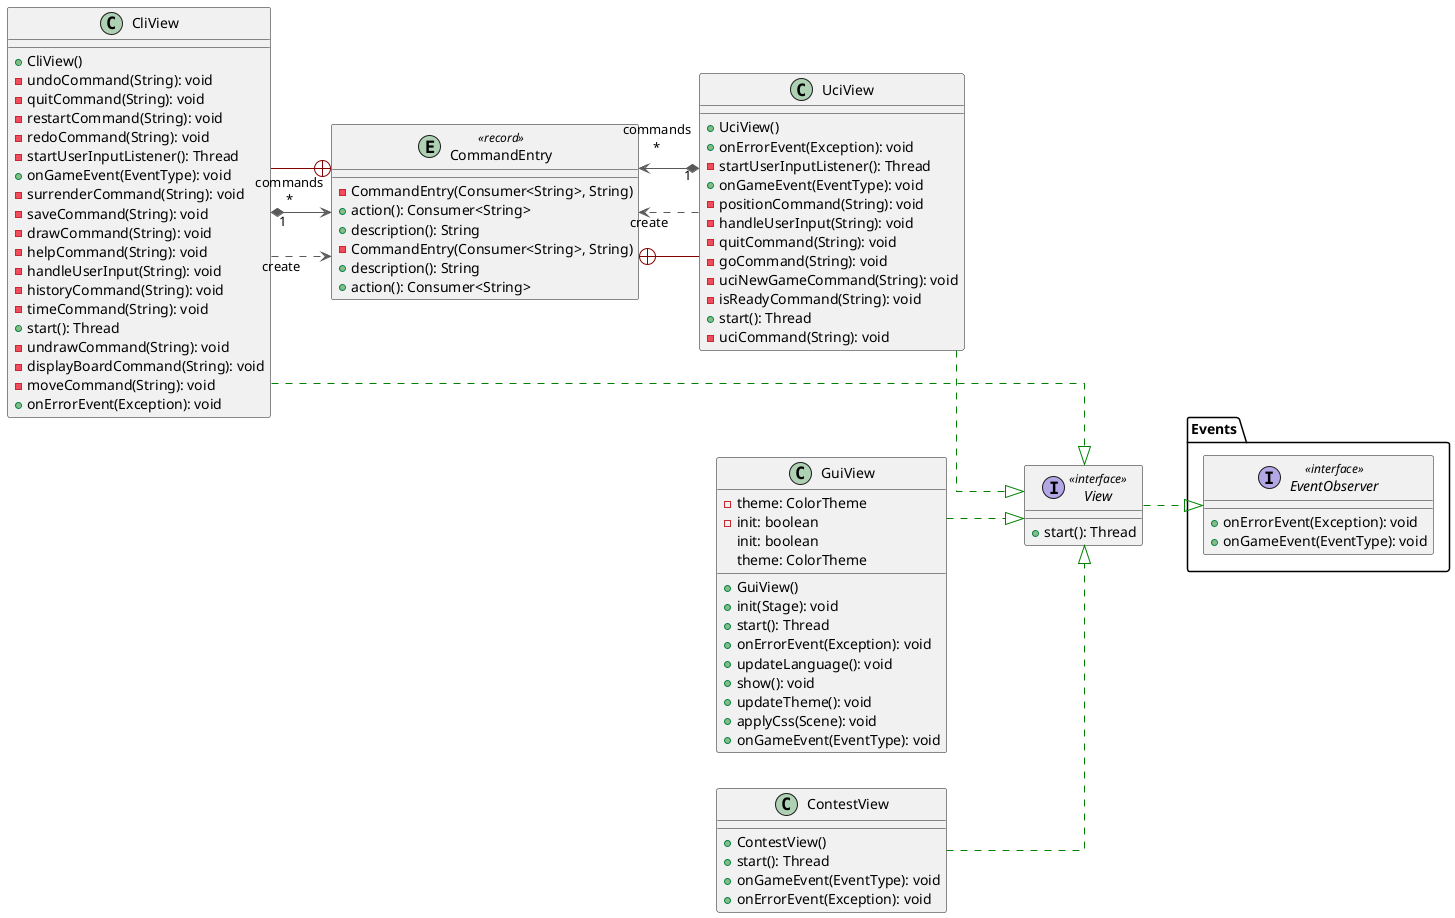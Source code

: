 @startuml

left to right direction
skinparam linetype ortho

class CliView {
  + CliView()
  - undoCommand(String): void
  - quitCommand(String): void
  - restartCommand(String): void
  - redoCommand(String): void
  - startUserInputListener(): Thread
  + onGameEvent(EventType): void
  - surrenderCommand(String): void
  - saveCommand(String): void
  - drawCommand(String): void
  - helpCommand(String): void
  - handleUserInput(String): void
  - historyCommand(String): void
  - timeCommand(String): void
  + start(): Thread
  - undrawCommand(String): void
  - displayBoardCommand(String): void
  - moveCommand(String): void
  + onErrorEvent(Exception): void
}
entity CommandEntry << record >> {
  - CommandEntry(Consumer<String>, String)
  + action(): Consumer<String>
  + description(): String
}
entity CommandEntry << record >> {
  - CommandEntry(Consumer<String>, String)
  + description(): String
  + action(): Consumer<String>
}
class GuiView {
  + GuiView()
  - theme: ColorTheme
  - init: boolean
  + init(Stage): void
  + start(): Thread
  + onErrorEvent(Exception): void
  + updateLanguage(): void
  + show(): void
  + updateTheme(): void
  + applyCss(Scene): void
  + onGameEvent(EventType): void
   init: boolean
   theme: ColorTheme
}
class UciView {
  + UciView()
  + onErrorEvent(Exception): void
  - startUserInputListener(): Thread
  + onGameEvent(EventType): void
  - positionCommand(String): void
  - handleUserInput(String): void
  - quitCommand(String): void
  - goCommand(String): void
  - uciNewGameCommand(String): void
  - isReadyCommand(String): void
  + start(): Thread
  - uciCommand(String): void
}
class ContestView{
  + ContestView()
  + start(): Thread
  + onGameEvent(EventType): void
  + onErrorEvent(Exception): void
}
interface View << interface >> {
  + start(): Thread
}
package Events {
  interface EventObserver << interface >> {
  + onErrorEvent(Exception): void
  + onGameEvent(EventType): void
}
}


CliView       -[#595959,dashed]->  CommandEntry : "«create»"
CliView      "1" *-[#595959,plain]-> "commands\n*" CommandEntry 
CliView       -[#008200,dashed]-^  View         
ContestView       -[#008200,dashed]-^  View         
CommandEntry  +-[#820000,plain]-  CliView      
CommandEntry  +-[#820000,plain]-  UciView      
GuiView       -[#008200,dashed]-^  View         
UciView       -[#595959,dashed]->  CommandEntry : "«create»"
UciView      "1" *-[#595959,plain]-> "commands\n*" CommandEntry 
UciView       -[#008200,dashed]-^  View         
View       -[#008200,dashed]-^  EventObserver         
@enduml
